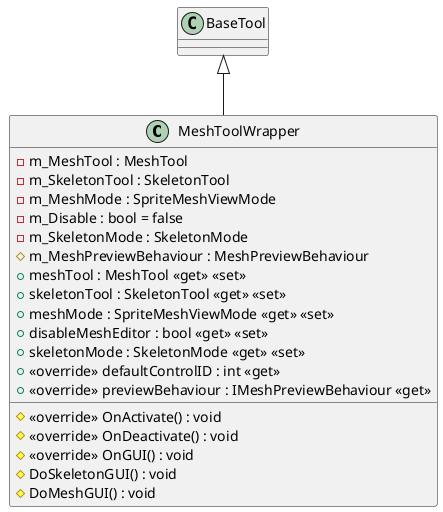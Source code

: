 @startuml
class MeshToolWrapper {
    - m_MeshTool : MeshTool
    - m_SkeletonTool : SkeletonTool
    - m_MeshMode : SpriteMeshViewMode
    - m_Disable : bool = false
    - m_SkeletonMode : SkeletonMode
    # m_MeshPreviewBehaviour : MeshPreviewBehaviour
    + meshTool : MeshTool <<get>> <<set>>
    + skeletonTool : SkeletonTool <<get>> <<set>>
    + meshMode : SpriteMeshViewMode <<get>> <<set>>
    + disableMeshEditor : bool <<get>> <<set>>
    + skeletonMode : SkeletonMode <<get>> <<set>>
    + <<override>> defaultControlID : int <<get>>
    + <<override>> previewBehaviour : IMeshPreviewBehaviour <<get>>
    # <<override>> OnActivate() : void
    # <<override>> OnDeactivate() : void
    # <<override>> OnGUI() : void
    # DoSkeletonGUI() : void
    # DoMeshGUI() : void
}
BaseTool <|-- MeshToolWrapper
@enduml

